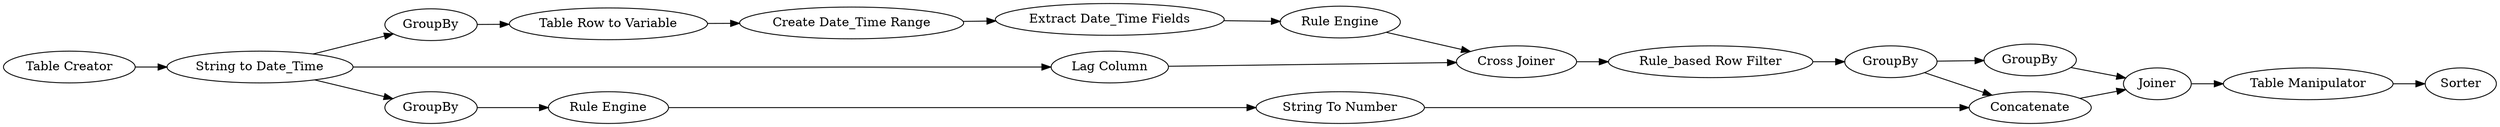 digraph {
	13 -> 15
	4 -> 5
	14 -> 12
	2 -> 16
	16 -> 20
	6 -> 8
	12 -> 13
	20 -> 23
	18 -> 22
	17 -> 18
	1 -> 2
	8 -> 12
	22 -> 24
	15 -> 25
	15 -> 17
	25 -> 18
	2 -> 14
	3 -> 4
	23 -> 25
	5 -> 6
	2 -> 3
	18 [label=Joiner]
	8 [label="Rule Engine"]
	17 [label=GroupBy]
	3 [label=GroupBy]
	24 [label=Sorter]
	6 [label="Extract Date_Time Fields"]
	15 [label=GroupBy]
	25 [label=Concatenate]
	12 [label="Cross Joiner"]
	16 [label=GroupBy]
	1 [label="Table Creator"]
	22 [label="Table Manipulator"]
	23 [label="String To Number"]
	4 [label="Table Row to Variable"]
	14 [label="Lag Column"]
	5 [label="Create Date_Time Range"]
	13 [label="Rule_based Row Filter"]
	20 [label="Rule Engine"]
	2 [label="String to Date_Time"]
	rankdir=LR
}
